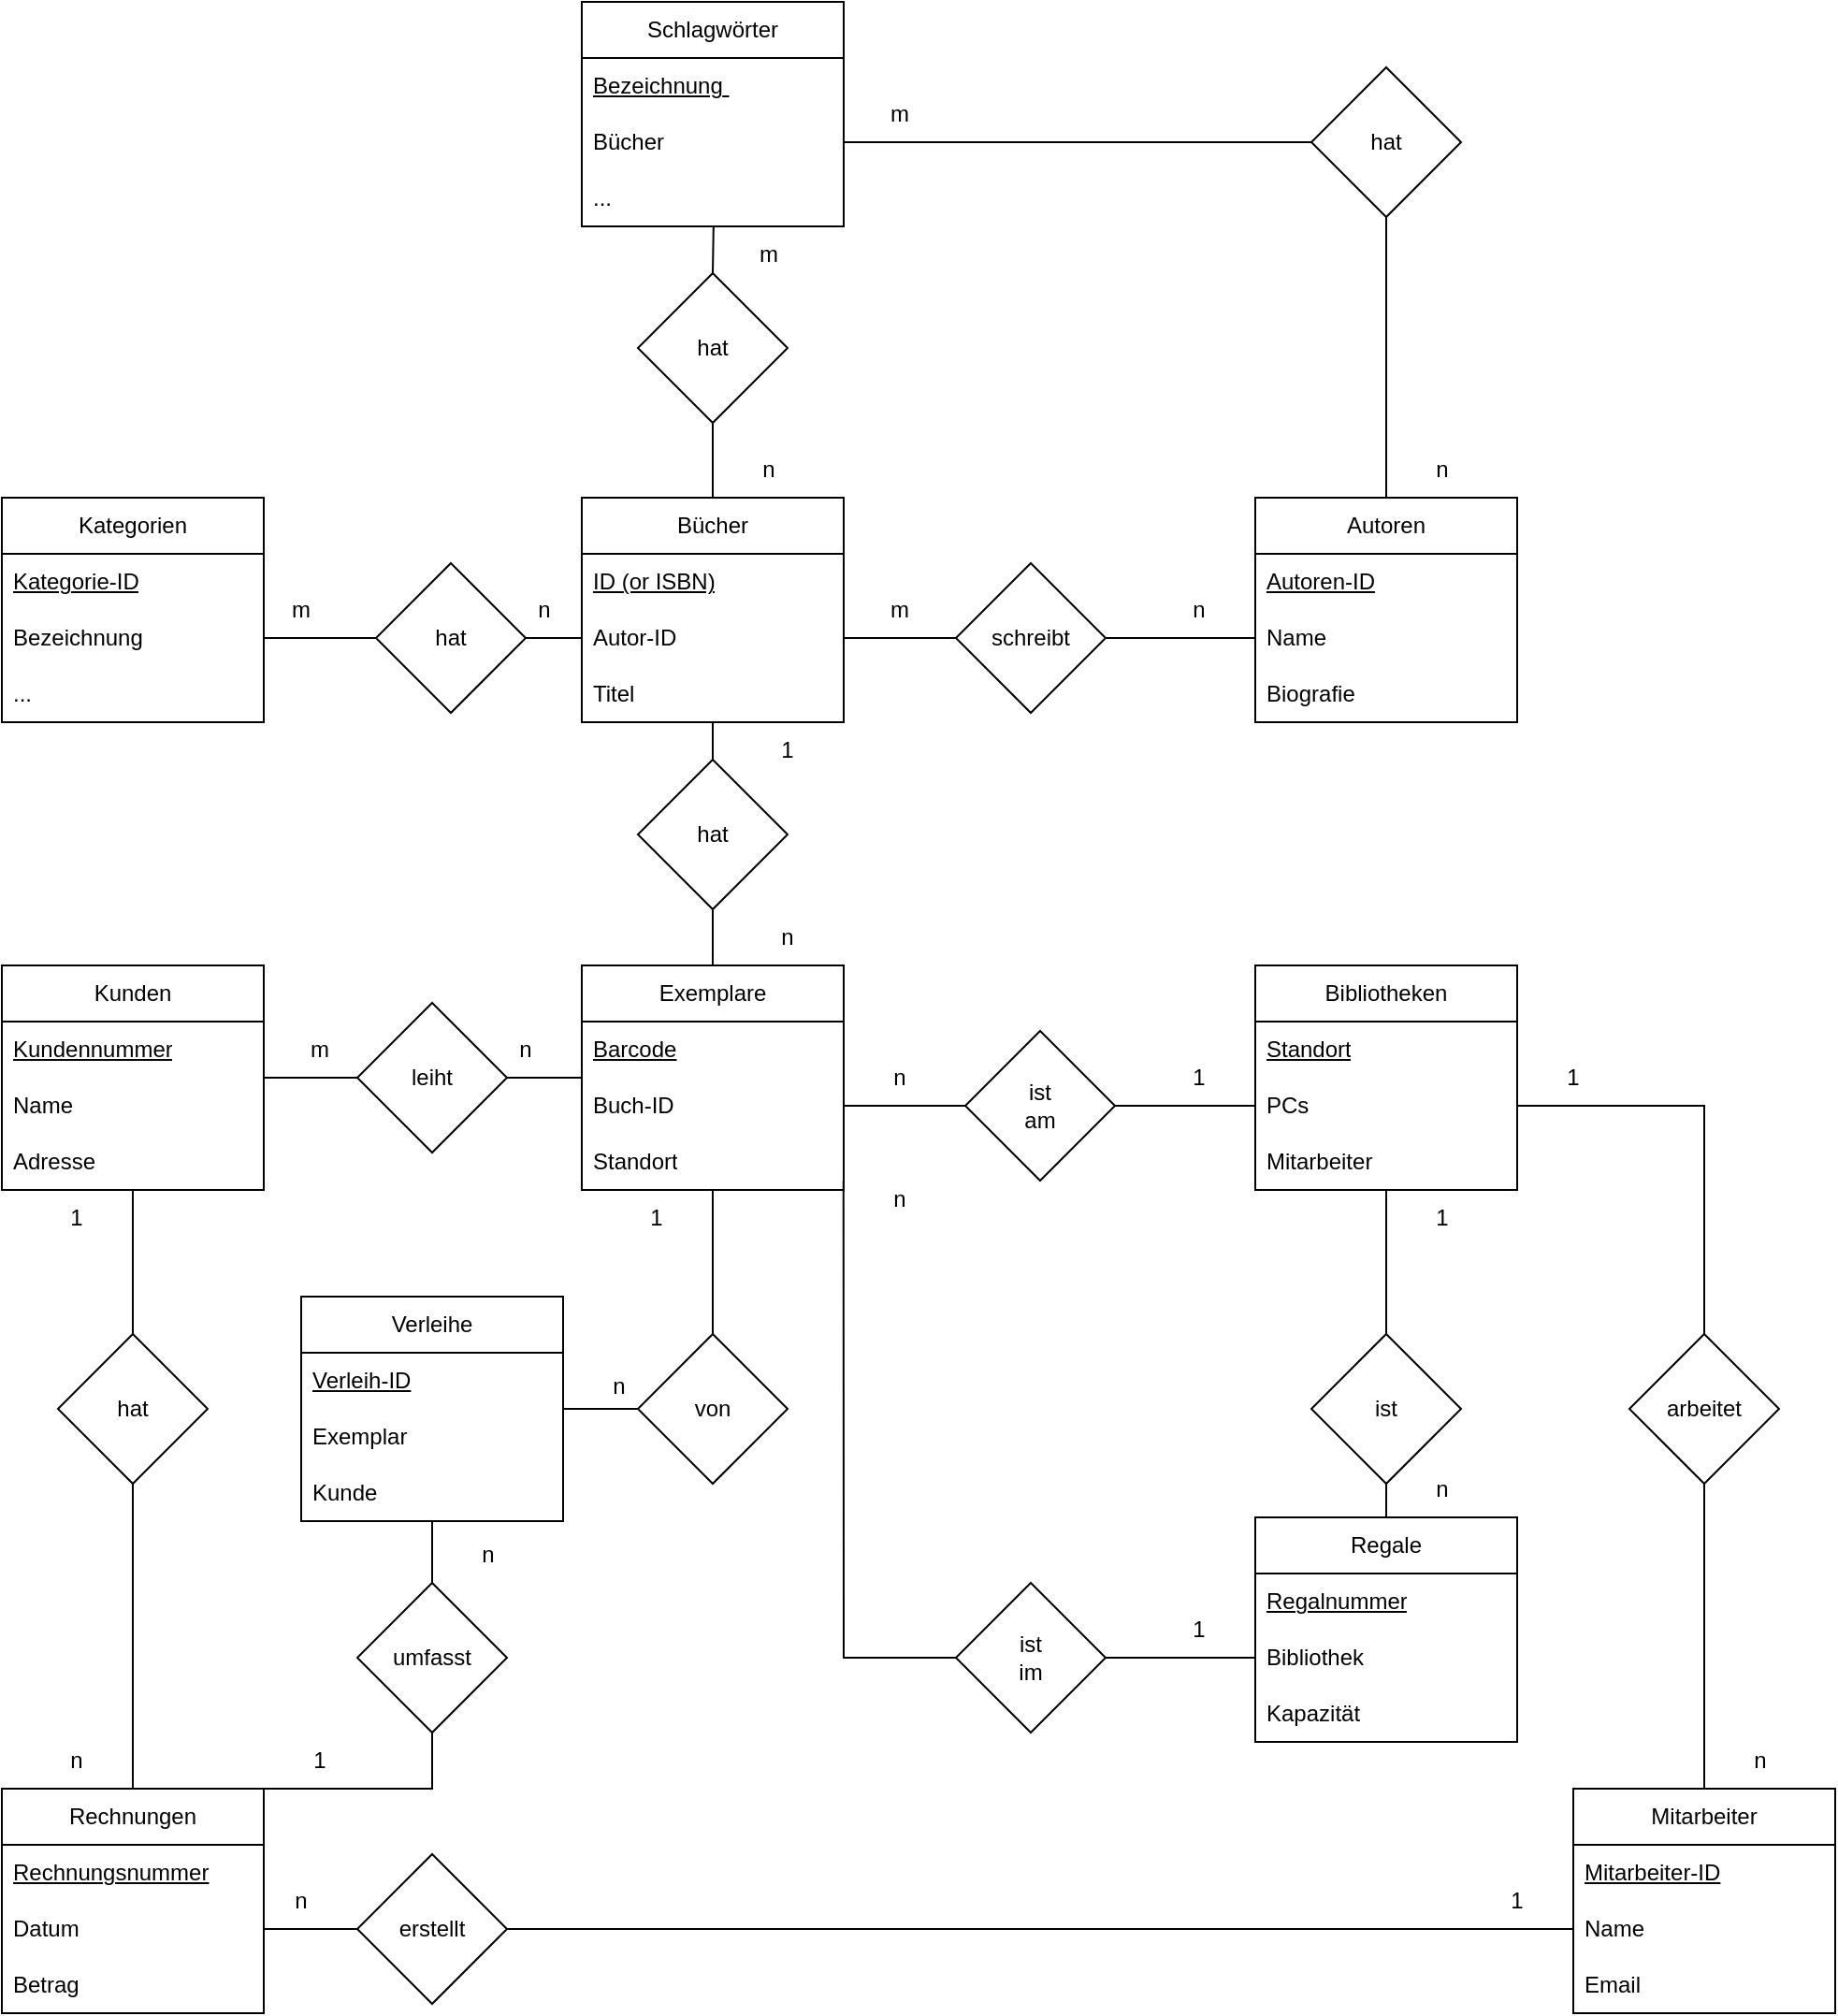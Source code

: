 <mxfile version="21.2.8" type="device">
  <diagram name="Page-1" id="VukrD2N2YE7sBrP6nbqJ">
    <mxGraphModel dx="1046" dy="827" grid="1" gridSize="10" guides="1" tooltips="1" connect="1" arrows="1" fold="1" page="1" pageScale="1" pageWidth="1169" pageHeight="1654" math="0" shadow="0">
      <root>
        <mxCell id="0" />
        <mxCell id="1" parent="0" />
        <mxCell id="OTFsPd59mcMCPTQ09kgk-2" value="Kunden" style="swimlane;fontStyle=0;childLayout=stackLayout;horizontal=1;startSize=30;horizontalStack=0;resizeParent=1;resizeParentMax=0;resizeLast=0;collapsible=1;marginBottom=0;whiteSpace=wrap;html=1;" parent="1" vertex="1">
          <mxGeometry x="60" y="650" width="140" height="120" as="geometry" />
        </mxCell>
        <mxCell id="OTFsPd59mcMCPTQ09kgk-3" value="&lt;u&gt;Kundennummer&lt;/u&gt;" style="text;strokeColor=none;fillColor=none;align=left;verticalAlign=middle;spacingLeft=4;spacingRight=4;overflow=hidden;points=[[0,0.5],[1,0.5]];portConstraint=eastwest;rotatable=0;whiteSpace=wrap;html=1;" parent="OTFsPd59mcMCPTQ09kgk-2" vertex="1">
          <mxGeometry y="30" width="140" height="30" as="geometry" />
        </mxCell>
        <mxCell id="OTFsPd59mcMCPTQ09kgk-4" value="Name" style="text;strokeColor=none;fillColor=none;align=left;verticalAlign=middle;spacingLeft=4;spacingRight=4;overflow=hidden;points=[[0,0.5],[1,0.5]];portConstraint=eastwest;rotatable=0;whiteSpace=wrap;html=1;" parent="OTFsPd59mcMCPTQ09kgk-2" vertex="1">
          <mxGeometry y="60" width="140" height="30" as="geometry" />
        </mxCell>
        <mxCell id="OTFsPd59mcMCPTQ09kgk-5" value="Adresse" style="text;strokeColor=none;fillColor=none;align=left;verticalAlign=middle;spacingLeft=4;spacingRight=4;overflow=hidden;points=[[0,0.5],[1,0.5]];portConstraint=eastwest;rotatable=0;whiteSpace=wrap;html=1;" parent="OTFsPd59mcMCPTQ09kgk-2" vertex="1">
          <mxGeometry y="90" width="140" height="30" as="geometry" />
        </mxCell>
        <mxCell id="OTFsPd59mcMCPTQ09kgk-11" value="Bücher" style="swimlane;fontStyle=0;childLayout=stackLayout;horizontal=1;startSize=30;horizontalStack=0;resizeParent=1;resizeParentMax=0;resizeLast=0;collapsible=1;marginBottom=0;whiteSpace=wrap;html=1;" parent="1" vertex="1">
          <mxGeometry x="370" y="400" width="140" height="120" as="geometry" />
        </mxCell>
        <mxCell id="OTFsPd59mcMCPTQ09kgk-12" value="&lt;u&gt;ID (or ISBN)&lt;/u&gt;" style="text;strokeColor=none;fillColor=none;align=left;verticalAlign=middle;spacingLeft=4;spacingRight=4;overflow=hidden;points=[[0,0.5],[1,0.5]];portConstraint=eastwest;rotatable=0;whiteSpace=wrap;html=1;" parent="OTFsPd59mcMCPTQ09kgk-11" vertex="1">
          <mxGeometry y="30" width="140" height="30" as="geometry" />
        </mxCell>
        <mxCell id="OTFsPd59mcMCPTQ09kgk-13" value="Autor-ID" style="text;strokeColor=none;fillColor=none;align=left;verticalAlign=middle;spacingLeft=4;spacingRight=4;overflow=hidden;points=[[0,0.5],[1,0.5]];portConstraint=eastwest;rotatable=0;whiteSpace=wrap;html=1;" parent="OTFsPd59mcMCPTQ09kgk-11" vertex="1">
          <mxGeometry y="60" width="140" height="30" as="geometry" />
        </mxCell>
        <mxCell id="OTFsPd59mcMCPTQ09kgk-14" value="Titel" style="text;strokeColor=none;fillColor=none;align=left;verticalAlign=middle;spacingLeft=4;spacingRight=4;overflow=hidden;points=[[0,0.5],[1,0.5]];portConstraint=eastwest;rotatable=0;whiteSpace=wrap;html=1;" parent="OTFsPd59mcMCPTQ09kgk-11" vertex="1">
          <mxGeometry y="90" width="140" height="30" as="geometry" />
        </mxCell>
        <mxCell id="OTFsPd59mcMCPTQ09kgk-15" value="leiht" style="rhombus;whiteSpace=wrap;html=1;" parent="1" vertex="1">
          <mxGeometry x="250" y="670" width="80" height="80" as="geometry" />
        </mxCell>
        <mxCell id="OTFsPd59mcMCPTQ09kgk-17" value="Exemplare" style="swimlane;fontStyle=0;childLayout=stackLayout;horizontal=1;startSize=30;horizontalStack=0;resizeParent=1;resizeParentMax=0;resizeLast=0;collapsible=1;marginBottom=0;whiteSpace=wrap;html=1;" parent="1" vertex="1">
          <mxGeometry x="370" y="650" width="140" height="120" as="geometry" />
        </mxCell>
        <mxCell id="OTFsPd59mcMCPTQ09kgk-18" value="&lt;u&gt;Barcode&lt;/u&gt;" style="text;strokeColor=none;fillColor=none;align=left;verticalAlign=middle;spacingLeft=4;spacingRight=4;overflow=hidden;points=[[0,0.5],[1,0.5]];portConstraint=eastwest;rotatable=0;whiteSpace=wrap;html=1;" parent="OTFsPd59mcMCPTQ09kgk-17" vertex="1">
          <mxGeometry y="30" width="140" height="30" as="geometry" />
        </mxCell>
        <mxCell id="OTFsPd59mcMCPTQ09kgk-19" value="Buch-ID" style="text;strokeColor=none;fillColor=none;align=left;verticalAlign=middle;spacingLeft=4;spacingRight=4;overflow=hidden;points=[[0,0.5],[1,0.5]];portConstraint=eastwest;rotatable=0;whiteSpace=wrap;html=1;" parent="OTFsPd59mcMCPTQ09kgk-17" vertex="1">
          <mxGeometry y="60" width="140" height="30" as="geometry" />
        </mxCell>
        <mxCell id="OTFsPd59mcMCPTQ09kgk-20" value="Standort" style="text;strokeColor=none;fillColor=none;align=left;verticalAlign=middle;spacingLeft=4;spacingRight=4;overflow=hidden;points=[[0,0.5],[1,0.5]];portConstraint=eastwest;rotatable=0;whiteSpace=wrap;html=1;" parent="OTFsPd59mcMCPTQ09kgk-17" vertex="1">
          <mxGeometry y="90" width="140" height="30" as="geometry" />
        </mxCell>
        <mxCell id="OTFsPd59mcMCPTQ09kgk-21" value="" style="endArrow=none;html=1;rounded=0;exitX=1;exitY=0.5;exitDx=0;exitDy=0;" parent="1" source="OTFsPd59mcMCPTQ09kgk-2" target="OTFsPd59mcMCPTQ09kgk-15" edge="1">
          <mxGeometry width="50" height="50" relative="1" as="geometry">
            <mxPoint x="430" y="890" as="sourcePoint" />
            <mxPoint x="480" y="840" as="targetPoint" />
          </mxGeometry>
        </mxCell>
        <mxCell id="OTFsPd59mcMCPTQ09kgk-23" value="" style="endArrow=none;html=1;rounded=0;entryX=0;entryY=0;entryDx=0;entryDy=0;entryPerimeter=0;exitX=1;exitY=0.5;exitDx=0;exitDy=0;" parent="1" source="OTFsPd59mcMCPTQ09kgk-15" target="OTFsPd59mcMCPTQ09kgk-19" edge="1">
          <mxGeometry width="50" height="50" relative="1" as="geometry">
            <mxPoint x="430" y="890" as="sourcePoint" />
            <mxPoint x="470" y="690" as="targetPoint" />
          </mxGeometry>
        </mxCell>
        <mxCell id="OTFsPd59mcMCPTQ09kgk-24" value="hat" style="rhombus;whiteSpace=wrap;html=1;" parent="1" vertex="1">
          <mxGeometry x="400" y="540" width="80" height="80" as="geometry" />
        </mxCell>
        <mxCell id="OTFsPd59mcMCPTQ09kgk-25" value="" style="endArrow=none;html=1;rounded=0;entryX=0.5;entryY=1;entryDx=0;entryDy=0;" parent="1" source="OTFsPd59mcMCPTQ09kgk-24" target="OTFsPd59mcMCPTQ09kgk-11" edge="1">
          <mxGeometry width="50" height="50" relative="1" as="geometry">
            <mxPoint x="520" y="700" as="sourcePoint" />
            <mxPoint x="570" y="650" as="targetPoint" />
          </mxGeometry>
        </mxCell>
        <mxCell id="OTFsPd59mcMCPTQ09kgk-26" value="" style="endArrow=none;html=1;rounded=0;exitX=0.5;exitY=0;exitDx=0;exitDy=0;" parent="1" source="OTFsPd59mcMCPTQ09kgk-17" edge="1">
          <mxGeometry width="50" height="50" relative="1" as="geometry">
            <mxPoint x="520" y="700" as="sourcePoint" />
            <mxPoint x="440" y="620" as="targetPoint" />
          </mxGeometry>
        </mxCell>
        <mxCell id="OTFsPd59mcMCPTQ09kgk-27" value="1" style="text;html=1;strokeColor=none;fillColor=none;align=center;verticalAlign=middle;whiteSpace=wrap;rounded=0;" parent="1" vertex="1">
          <mxGeometry x="450" y="520" width="60" height="30" as="geometry" />
        </mxCell>
        <mxCell id="OTFsPd59mcMCPTQ09kgk-28" value="n" style="text;html=1;strokeColor=none;fillColor=none;align=center;verticalAlign=middle;whiteSpace=wrap;rounded=0;" parent="1" vertex="1">
          <mxGeometry x="450" y="620" width="60" height="30" as="geometry" />
        </mxCell>
        <mxCell id="OTFsPd59mcMCPTQ09kgk-29" value="m" style="text;html=1;strokeColor=none;fillColor=none;align=center;verticalAlign=middle;whiteSpace=wrap;rounded=0;" parent="1" vertex="1">
          <mxGeometry x="200" y="680" width="60" height="30" as="geometry" />
        </mxCell>
        <mxCell id="OTFsPd59mcMCPTQ09kgk-30" value="n" style="text;html=1;strokeColor=none;fillColor=none;align=center;verticalAlign=middle;whiteSpace=wrap;rounded=0;" parent="1" vertex="1">
          <mxGeometry x="310" y="680" width="60" height="30" as="geometry" />
        </mxCell>
        <mxCell id="OTFsPd59mcMCPTQ09kgk-31" value="Regale" style="swimlane;fontStyle=0;childLayout=stackLayout;horizontal=1;startSize=30;horizontalStack=0;resizeParent=1;resizeParentMax=0;resizeLast=0;collapsible=1;marginBottom=0;whiteSpace=wrap;html=1;" parent="1" vertex="1">
          <mxGeometry x="730" y="945" width="140" height="120" as="geometry" />
        </mxCell>
        <mxCell id="OTFsPd59mcMCPTQ09kgk-32" value="&lt;u&gt;Regalnummer&lt;/u&gt;" style="text;strokeColor=none;fillColor=none;align=left;verticalAlign=middle;spacingLeft=4;spacingRight=4;overflow=hidden;points=[[0,0.5],[1,0.5]];portConstraint=eastwest;rotatable=0;whiteSpace=wrap;html=1;" parent="OTFsPd59mcMCPTQ09kgk-31" vertex="1">
          <mxGeometry y="30" width="140" height="30" as="geometry" />
        </mxCell>
        <mxCell id="OTFsPd59mcMCPTQ09kgk-33" value="Bibliothek" style="text;strokeColor=none;fillColor=none;align=left;verticalAlign=middle;spacingLeft=4;spacingRight=4;overflow=hidden;points=[[0,0.5],[1,0.5]];portConstraint=eastwest;rotatable=0;whiteSpace=wrap;html=1;" parent="OTFsPd59mcMCPTQ09kgk-31" vertex="1">
          <mxGeometry y="60" width="140" height="30" as="geometry" />
        </mxCell>
        <mxCell id="OTFsPd59mcMCPTQ09kgk-34" value="Kapazität" style="text;strokeColor=none;fillColor=none;align=left;verticalAlign=middle;spacingLeft=4;spacingRight=4;overflow=hidden;points=[[0,0.5],[1,0.5]];portConstraint=eastwest;rotatable=0;whiteSpace=wrap;html=1;" parent="OTFsPd59mcMCPTQ09kgk-31" vertex="1">
          <mxGeometry y="90" width="140" height="30" as="geometry" />
        </mxCell>
        <mxCell id="OTFsPd59mcMCPTQ09kgk-35" value="Kategorien" style="swimlane;fontStyle=0;childLayout=stackLayout;horizontal=1;startSize=30;horizontalStack=0;resizeParent=1;resizeParentMax=0;resizeLast=0;collapsible=1;marginBottom=0;whiteSpace=wrap;html=1;" parent="1" vertex="1">
          <mxGeometry x="60" y="400" width="140" height="120" as="geometry" />
        </mxCell>
        <mxCell id="OTFsPd59mcMCPTQ09kgk-36" value="&lt;u&gt;Kategorie-ID&lt;/u&gt;" style="text;strokeColor=none;fillColor=none;align=left;verticalAlign=middle;spacingLeft=4;spacingRight=4;overflow=hidden;points=[[0,0.5],[1,0.5]];portConstraint=eastwest;rotatable=0;whiteSpace=wrap;html=1;" parent="OTFsPd59mcMCPTQ09kgk-35" vertex="1">
          <mxGeometry y="30" width="140" height="30" as="geometry" />
        </mxCell>
        <mxCell id="OTFsPd59mcMCPTQ09kgk-37" value="Bezeichnung" style="text;strokeColor=none;fillColor=none;align=left;verticalAlign=middle;spacingLeft=4;spacingRight=4;overflow=hidden;points=[[0,0.5],[1,0.5]];portConstraint=eastwest;rotatable=0;whiteSpace=wrap;html=1;" parent="OTFsPd59mcMCPTQ09kgk-35" vertex="1">
          <mxGeometry y="60" width="140" height="30" as="geometry" />
        </mxCell>
        <mxCell id="OTFsPd59mcMCPTQ09kgk-38" value="..." style="text;strokeColor=none;fillColor=none;align=left;verticalAlign=middle;spacingLeft=4;spacingRight=4;overflow=hidden;points=[[0,0.5],[1,0.5]];portConstraint=eastwest;rotatable=0;whiteSpace=wrap;html=1;" parent="OTFsPd59mcMCPTQ09kgk-35" vertex="1">
          <mxGeometry y="90" width="140" height="30" as="geometry" />
        </mxCell>
        <mxCell id="OTFsPd59mcMCPTQ09kgk-39" value="hat" style="rhombus;whiteSpace=wrap;html=1;" parent="1" vertex="1">
          <mxGeometry x="260" y="435" width="80" height="80" as="geometry" />
        </mxCell>
        <mxCell id="OTFsPd59mcMCPTQ09kgk-40" value="" style="endArrow=none;html=1;rounded=0;exitX=0;exitY=0.5;exitDx=0;exitDy=0;" parent="1" source="OTFsPd59mcMCPTQ09kgk-13" edge="1">
          <mxGeometry width="50" height="50" relative="1" as="geometry">
            <mxPoint x="390" y="800" as="sourcePoint" />
            <mxPoint x="340" y="475" as="targetPoint" />
          </mxGeometry>
        </mxCell>
        <mxCell id="OTFsPd59mcMCPTQ09kgk-41" value="" style="endArrow=none;html=1;rounded=0;entryX=1;entryY=0.5;entryDx=0;entryDy=0;exitX=0;exitY=0.5;exitDx=0;exitDy=0;" parent="1" source="OTFsPd59mcMCPTQ09kgk-39" target="OTFsPd59mcMCPTQ09kgk-37" edge="1">
          <mxGeometry width="50" height="50" relative="1" as="geometry">
            <mxPoint x="230" y="470" as="sourcePoint" />
            <mxPoint x="-190" y="745" as="targetPoint" />
          </mxGeometry>
        </mxCell>
        <mxCell id="OTFsPd59mcMCPTQ09kgk-42" value="n" style="text;html=1;strokeColor=none;fillColor=none;align=center;verticalAlign=middle;whiteSpace=wrap;rounded=0;" parent="1" vertex="1">
          <mxGeometry x="320" y="445" width="60" height="30" as="geometry" />
        </mxCell>
        <mxCell id="OTFsPd59mcMCPTQ09kgk-43" value="m" style="text;html=1;strokeColor=none;fillColor=none;align=center;verticalAlign=middle;whiteSpace=wrap;rounded=0;" parent="1" vertex="1">
          <mxGeometry x="190" y="445" width="60" height="30" as="geometry" />
        </mxCell>
        <mxCell id="OTFsPd59mcMCPTQ09kgk-44" value="Verleihe" style="swimlane;fontStyle=0;childLayout=stackLayout;horizontal=1;startSize=30;horizontalStack=0;resizeParent=1;resizeParentMax=0;resizeLast=0;collapsible=1;marginBottom=0;whiteSpace=wrap;html=1;" parent="1" vertex="1">
          <mxGeometry x="220" y="827" width="140" height="120" as="geometry" />
        </mxCell>
        <mxCell id="OTFsPd59mcMCPTQ09kgk-45" value="&lt;u&gt;Verleih-ID&lt;/u&gt;" style="text;strokeColor=none;fillColor=none;align=left;verticalAlign=middle;spacingLeft=4;spacingRight=4;overflow=hidden;points=[[0,0.5],[1,0.5]];portConstraint=eastwest;rotatable=0;whiteSpace=wrap;html=1;" parent="OTFsPd59mcMCPTQ09kgk-44" vertex="1">
          <mxGeometry y="30" width="140" height="30" as="geometry" />
        </mxCell>
        <mxCell id="OTFsPd59mcMCPTQ09kgk-46" value="Exemplar" style="text;strokeColor=none;fillColor=none;align=left;verticalAlign=middle;spacingLeft=4;spacingRight=4;overflow=hidden;points=[[0,0.5],[1,0.5]];portConstraint=eastwest;rotatable=0;whiteSpace=wrap;html=1;" parent="OTFsPd59mcMCPTQ09kgk-44" vertex="1">
          <mxGeometry y="60" width="140" height="30" as="geometry" />
        </mxCell>
        <mxCell id="OTFsPd59mcMCPTQ09kgk-47" value="Kunde" style="text;strokeColor=none;fillColor=none;align=left;verticalAlign=middle;spacingLeft=4;spacingRight=4;overflow=hidden;points=[[0,0.5],[1,0.5]];portConstraint=eastwest;rotatable=0;whiteSpace=wrap;html=1;" parent="OTFsPd59mcMCPTQ09kgk-44" vertex="1">
          <mxGeometry y="90" width="140" height="30" as="geometry" />
        </mxCell>
        <mxCell id="OTFsPd59mcMCPTQ09kgk-48" value="Bibliotheken" style="swimlane;fontStyle=0;childLayout=stackLayout;horizontal=1;startSize=30;horizontalStack=0;resizeParent=1;resizeParentMax=0;resizeLast=0;collapsible=1;marginBottom=0;whiteSpace=wrap;html=1;" parent="1" vertex="1">
          <mxGeometry x="730" y="650" width="140" height="120" as="geometry" />
        </mxCell>
        <mxCell id="OTFsPd59mcMCPTQ09kgk-49" value="&lt;u&gt;Standort&lt;/u&gt;" style="text;strokeColor=none;fillColor=none;align=left;verticalAlign=middle;spacingLeft=4;spacingRight=4;overflow=hidden;points=[[0,0.5],[1,0.5]];portConstraint=eastwest;rotatable=0;whiteSpace=wrap;html=1;" parent="OTFsPd59mcMCPTQ09kgk-48" vertex="1">
          <mxGeometry y="30" width="140" height="30" as="geometry" />
        </mxCell>
        <mxCell id="OTFsPd59mcMCPTQ09kgk-50" value="PCs" style="text;strokeColor=none;fillColor=none;align=left;verticalAlign=middle;spacingLeft=4;spacingRight=4;overflow=hidden;points=[[0,0.5],[1,0.5]];portConstraint=eastwest;rotatable=0;whiteSpace=wrap;html=1;" parent="OTFsPd59mcMCPTQ09kgk-48" vertex="1">
          <mxGeometry y="60" width="140" height="30" as="geometry" />
        </mxCell>
        <mxCell id="OTFsPd59mcMCPTQ09kgk-51" value="Mitarbeiter" style="text;strokeColor=none;fillColor=none;align=left;verticalAlign=middle;spacingLeft=4;spacingRight=4;overflow=hidden;points=[[0,0.5],[1,0.5]];portConstraint=eastwest;rotatable=0;whiteSpace=wrap;html=1;" parent="OTFsPd59mcMCPTQ09kgk-48" vertex="1">
          <mxGeometry y="90" width="140" height="30" as="geometry" />
        </mxCell>
        <mxCell id="OTFsPd59mcMCPTQ09kgk-52" value="Autoren" style="swimlane;fontStyle=0;childLayout=stackLayout;horizontal=1;startSize=30;horizontalStack=0;resizeParent=1;resizeParentMax=0;resizeLast=0;collapsible=1;marginBottom=0;whiteSpace=wrap;html=1;" parent="1" vertex="1">
          <mxGeometry x="730" y="400" width="140" height="120" as="geometry" />
        </mxCell>
        <mxCell id="OTFsPd59mcMCPTQ09kgk-53" value="&lt;u&gt;Autoren-ID&lt;/u&gt;" style="text;strokeColor=none;fillColor=none;align=left;verticalAlign=middle;spacingLeft=4;spacingRight=4;overflow=hidden;points=[[0,0.5],[1,0.5]];portConstraint=eastwest;rotatable=0;whiteSpace=wrap;html=1;" parent="OTFsPd59mcMCPTQ09kgk-52" vertex="1">
          <mxGeometry y="30" width="140" height="30" as="geometry" />
        </mxCell>
        <mxCell id="OTFsPd59mcMCPTQ09kgk-54" value="Name" style="text;strokeColor=none;fillColor=none;align=left;verticalAlign=middle;spacingLeft=4;spacingRight=4;overflow=hidden;points=[[0,0.5],[1,0.5]];portConstraint=eastwest;rotatable=0;whiteSpace=wrap;html=1;" parent="OTFsPd59mcMCPTQ09kgk-52" vertex="1">
          <mxGeometry y="60" width="140" height="30" as="geometry" />
        </mxCell>
        <mxCell id="OTFsPd59mcMCPTQ09kgk-55" value="Biografie" style="text;strokeColor=none;fillColor=none;align=left;verticalAlign=middle;spacingLeft=4;spacingRight=4;overflow=hidden;points=[[0,0.5],[1,0.5]];portConstraint=eastwest;rotatable=0;whiteSpace=wrap;html=1;" parent="OTFsPd59mcMCPTQ09kgk-52" vertex="1">
          <mxGeometry y="90" width="140" height="30" as="geometry" />
        </mxCell>
        <mxCell id="OTFsPd59mcMCPTQ09kgk-56" value="schreibt" style="rhombus;whiteSpace=wrap;html=1;" parent="1" vertex="1">
          <mxGeometry x="570" y="435" width="80" height="80" as="geometry" />
        </mxCell>
        <mxCell id="OTFsPd59mcMCPTQ09kgk-58" value="von" style="rhombus;whiteSpace=wrap;html=1;" parent="1" vertex="1">
          <mxGeometry x="400" y="847" width="80" height="80" as="geometry" />
        </mxCell>
        <mxCell id="OTFsPd59mcMCPTQ09kgk-59" value="" style="endArrow=none;html=1;rounded=0;exitX=1;exitY=0.5;exitDx=0;exitDy=0;entryX=0;entryY=0.5;entryDx=0;entryDy=0;" parent="1" source="OTFsPd59mcMCPTQ09kgk-44" target="OTFsPd59mcMCPTQ09kgk-58" edge="1">
          <mxGeometry width="50" height="50" relative="1" as="geometry">
            <mxPoint x="430" y="810" as="sourcePoint" />
            <mxPoint x="480" y="760" as="targetPoint" />
          </mxGeometry>
        </mxCell>
        <mxCell id="OTFsPd59mcMCPTQ09kgk-60" value="" style="endArrow=none;html=1;rounded=0;exitX=0.5;exitY=0;exitDx=0;exitDy=0;entryX=0.5;entryY=1;entryDx=0;entryDy=0;" parent="1" source="OTFsPd59mcMCPTQ09kgk-58" target="OTFsPd59mcMCPTQ09kgk-17" edge="1">
          <mxGeometry width="50" height="50" relative="1" as="geometry">
            <mxPoint x="430" y="810" as="sourcePoint" />
            <mxPoint x="480" y="760" as="targetPoint" />
          </mxGeometry>
        </mxCell>
        <mxCell id="OTFsPd59mcMCPTQ09kgk-63" value="&lt;div&gt;ist&lt;/div&gt;&lt;div&gt;am&lt;br&gt;&lt;/div&gt;" style="rhombus;whiteSpace=wrap;html=1;" parent="1" vertex="1">
          <mxGeometry x="575" y="685" width="80" height="80" as="geometry" />
        </mxCell>
        <mxCell id="OTFsPd59mcMCPTQ09kgk-64" value="" style="endArrow=none;html=1;rounded=0;entryX=0;entryY=0.5;entryDx=0;entryDy=0;exitX=1;exitY=0.5;exitDx=0;exitDy=0;" parent="1" source="OTFsPd59mcMCPTQ09kgk-19" target="OTFsPd59mcMCPTQ09kgk-63" edge="1">
          <mxGeometry width="50" height="50" relative="1" as="geometry">
            <mxPoint x="430" y="810" as="sourcePoint" />
            <mxPoint x="480" y="760" as="targetPoint" />
          </mxGeometry>
        </mxCell>
        <mxCell id="OTFsPd59mcMCPTQ09kgk-65" value="" style="endArrow=none;html=1;rounded=0;entryX=0;entryY=0.5;entryDx=0;entryDy=0;exitX=1;exitY=0.5;exitDx=0;exitDy=0;" parent="1" source="OTFsPd59mcMCPTQ09kgk-63" target="OTFsPd59mcMCPTQ09kgk-50" edge="1">
          <mxGeometry width="50" height="50" relative="1" as="geometry">
            <mxPoint x="430" y="810" as="sourcePoint" />
            <mxPoint x="480" y="760" as="targetPoint" />
          </mxGeometry>
        </mxCell>
        <mxCell id="OTFsPd59mcMCPTQ09kgk-66" value="&lt;div&gt;ist&lt;/div&gt;&lt;div&gt;im&lt;br&gt;&lt;/div&gt;" style="rhombus;whiteSpace=wrap;html=1;" parent="1" vertex="1">
          <mxGeometry x="570" y="980" width="80" height="80" as="geometry" />
        </mxCell>
        <mxCell id="OTFsPd59mcMCPTQ09kgk-67" value="" style="endArrow=none;html=1;rounded=0;exitX=0;exitY=0.5;exitDx=0;exitDy=0;entryX=-0.002;entryY=0.174;entryDx=0;entryDy=0;entryPerimeter=0;" parent="1" source="OTFsPd59mcMCPTQ09kgk-66" target="OTFsPd59mcMCPTQ09kgk-82" edge="1">
          <mxGeometry width="50" height="50" relative="1" as="geometry">
            <mxPoint x="430" y="810" as="sourcePoint" />
            <mxPoint x="510" y="800" as="targetPoint" />
            <Array as="points">
              <mxPoint x="510" y="1020" />
            </Array>
          </mxGeometry>
        </mxCell>
        <mxCell id="OTFsPd59mcMCPTQ09kgk-70" value="ist" style="rhombus;whiteSpace=wrap;html=1;" parent="1" vertex="1">
          <mxGeometry x="760" y="847" width="80" height="80" as="geometry" />
        </mxCell>
        <mxCell id="OTFsPd59mcMCPTQ09kgk-72" value="" style="endArrow=none;html=1;rounded=0;entryX=0.5;entryY=1;entryDx=0;entryDy=0;exitX=0.5;exitY=0;exitDx=0;exitDy=0;" parent="1" source="OTFsPd59mcMCPTQ09kgk-31" target="OTFsPd59mcMCPTQ09kgk-70" edge="1">
          <mxGeometry width="50" height="50" relative="1" as="geometry">
            <mxPoint x="700" y="880" as="sourcePoint" />
            <mxPoint x="750" y="830" as="targetPoint" />
          </mxGeometry>
        </mxCell>
        <mxCell id="OTFsPd59mcMCPTQ09kgk-73" value="" style="endArrow=none;html=1;rounded=0;entryX=0.5;entryY=0;entryDx=0;entryDy=0;" parent="1" target="OTFsPd59mcMCPTQ09kgk-70" edge="1">
          <mxGeometry width="50" height="50" relative="1" as="geometry">
            <mxPoint x="800" y="770" as="sourcePoint" />
            <mxPoint x="740" y="790" as="targetPoint" />
          </mxGeometry>
        </mxCell>
        <mxCell id="OTFsPd59mcMCPTQ09kgk-74" value="" style="endArrow=none;html=1;rounded=0;entryX=0;entryY=0.5;entryDx=0;entryDy=0;exitX=1;exitY=0.5;exitDx=0;exitDy=0;" parent="1" source="OTFsPd59mcMCPTQ09kgk-56" target="OTFsPd59mcMCPTQ09kgk-54" edge="1">
          <mxGeometry width="50" height="50" relative="1" as="geometry">
            <mxPoint x="680" y="475" as="sourcePoint" />
            <mxPoint x="690" y="580" as="targetPoint" />
          </mxGeometry>
        </mxCell>
        <mxCell id="OTFsPd59mcMCPTQ09kgk-75" value="" style="endArrow=none;html=1;rounded=0;entryX=1;entryY=0.5;entryDx=0;entryDy=0;exitX=0;exitY=0.5;exitDx=0;exitDy=0;" parent="1" source="OTFsPd59mcMCPTQ09kgk-56" target="OTFsPd59mcMCPTQ09kgk-13" edge="1">
          <mxGeometry width="50" height="50" relative="1" as="geometry">
            <mxPoint x="530" y="570" as="sourcePoint" />
            <mxPoint x="580" y="520" as="targetPoint" />
          </mxGeometry>
        </mxCell>
        <mxCell id="OTFsPd59mcMCPTQ09kgk-76" value="n" style="text;html=1;strokeColor=none;fillColor=none;align=center;verticalAlign=middle;whiteSpace=wrap;rounded=0;" parent="1" vertex="1">
          <mxGeometry x="670" y="445" width="60" height="30" as="geometry" />
        </mxCell>
        <mxCell id="OTFsPd59mcMCPTQ09kgk-77" value="m" style="text;html=1;strokeColor=none;fillColor=none;align=center;verticalAlign=middle;whiteSpace=wrap;rounded=0;" parent="1" vertex="1">
          <mxGeometry x="510" y="445" width="60" height="30" as="geometry" />
        </mxCell>
        <mxCell id="OTFsPd59mcMCPTQ09kgk-78" value="1" style="text;html=1;strokeColor=none;fillColor=none;align=center;verticalAlign=middle;whiteSpace=wrap;rounded=0;" parent="1" vertex="1">
          <mxGeometry x="800" y="770" width="60" height="30" as="geometry" />
        </mxCell>
        <mxCell id="OTFsPd59mcMCPTQ09kgk-79" value="n" style="text;html=1;strokeColor=none;fillColor=none;align=center;verticalAlign=middle;whiteSpace=wrap;rounded=0;" parent="1" vertex="1">
          <mxGeometry x="800" y="915" width="60" height="30" as="geometry" />
        </mxCell>
        <mxCell id="OTFsPd59mcMCPTQ09kgk-80" value="1" style="text;html=1;strokeColor=none;fillColor=none;align=center;verticalAlign=middle;whiteSpace=wrap;rounded=0;" parent="1" vertex="1">
          <mxGeometry x="670" y="695" width="60" height="30" as="geometry" />
        </mxCell>
        <mxCell id="OTFsPd59mcMCPTQ09kgk-81" value="n" style="text;html=1;strokeColor=none;fillColor=none;align=center;verticalAlign=middle;whiteSpace=wrap;rounded=0;" parent="1" vertex="1">
          <mxGeometry x="510" y="695" width="60" height="30" as="geometry" />
        </mxCell>
        <mxCell id="OTFsPd59mcMCPTQ09kgk-82" value="n" style="text;html=1;strokeColor=none;fillColor=none;align=center;verticalAlign=middle;whiteSpace=wrap;rounded=0;" parent="1" vertex="1">
          <mxGeometry x="510" y="760" width="60" height="30" as="geometry" />
        </mxCell>
        <mxCell id="OTFsPd59mcMCPTQ09kgk-83" value="1" style="text;html=1;strokeColor=none;fillColor=none;align=center;verticalAlign=middle;whiteSpace=wrap;rounded=0;" parent="1" vertex="1">
          <mxGeometry x="670" y="990" width="60" height="30" as="geometry" />
        </mxCell>
        <mxCell id="OTFsPd59mcMCPTQ09kgk-84" value="Mitarbeiter" style="swimlane;fontStyle=0;childLayout=stackLayout;horizontal=1;startSize=30;horizontalStack=0;resizeParent=1;resizeParentMax=0;resizeLast=0;collapsible=1;marginBottom=0;whiteSpace=wrap;html=1;" parent="1" vertex="1">
          <mxGeometry x="900" y="1090" width="140" height="120" as="geometry" />
        </mxCell>
        <mxCell id="OTFsPd59mcMCPTQ09kgk-85" value="&lt;u&gt;Mitarbeiter-ID&lt;/u&gt;" style="text;strokeColor=none;fillColor=none;align=left;verticalAlign=middle;spacingLeft=4;spacingRight=4;overflow=hidden;points=[[0,0.5],[1,0.5]];portConstraint=eastwest;rotatable=0;whiteSpace=wrap;html=1;" parent="OTFsPd59mcMCPTQ09kgk-84" vertex="1">
          <mxGeometry y="30" width="140" height="30" as="geometry" />
        </mxCell>
        <mxCell id="OTFsPd59mcMCPTQ09kgk-86" value="Name" style="text;strokeColor=none;fillColor=none;align=left;verticalAlign=middle;spacingLeft=4;spacingRight=4;overflow=hidden;points=[[0,0.5],[1,0.5]];portConstraint=eastwest;rotatable=0;whiteSpace=wrap;html=1;" parent="OTFsPd59mcMCPTQ09kgk-84" vertex="1">
          <mxGeometry y="60" width="140" height="30" as="geometry" />
        </mxCell>
        <mxCell id="OTFsPd59mcMCPTQ09kgk-87" value="Email" style="text;strokeColor=none;fillColor=none;align=left;verticalAlign=middle;spacingLeft=4;spacingRight=4;overflow=hidden;points=[[0,0.5],[1,0.5]];portConstraint=eastwest;rotatable=0;whiteSpace=wrap;html=1;" parent="OTFsPd59mcMCPTQ09kgk-84" vertex="1">
          <mxGeometry y="90" width="140" height="30" as="geometry" />
        </mxCell>
        <mxCell id="OTFsPd59mcMCPTQ09kgk-88" value="Rechnungen" style="swimlane;fontStyle=0;childLayout=stackLayout;horizontal=1;startSize=30;horizontalStack=0;resizeParent=1;resizeParentMax=0;resizeLast=0;collapsible=1;marginBottom=0;whiteSpace=wrap;html=1;" parent="1" vertex="1">
          <mxGeometry x="60" y="1090" width="140" height="120" as="geometry" />
        </mxCell>
        <mxCell id="OTFsPd59mcMCPTQ09kgk-89" value="&lt;u&gt;Rechnungsnummer&lt;/u&gt;" style="text;strokeColor=none;fillColor=none;align=left;verticalAlign=middle;spacingLeft=4;spacingRight=4;overflow=hidden;points=[[0,0.5],[1,0.5]];portConstraint=eastwest;rotatable=0;whiteSpace=wrap;html=1;" parent="OTFsPd59mcMCPTQ09kgk-88" vertex="1">
          <mxGeometry y="30" width="140" height="30" as="geometry" />
        </mxCell>
        <mxCell id="OTFsPd59mcMCPTQ09kgk-90" value="Datum" style="text;strokeColor=none;fillColor=none;align=left;verticalAlign=middle;spacingLeft=4;spacingRight=4;overflow=hidden;points=[[0,0.5],[1,0.5]];portConstraint=eastwest;rotatable=0;whiteSpace=wrap;html=1;" parent="OTFsPd59mcMCPTQ09kgk-88" vertex="1">
          <mxGeometry y="60" width="140" height="30" as="geometry" />
        </mxCell>
        <mxCell id="OTFsPd59mcMCPTQ09kgk-91" value="Betrag" style="text;strokeColor=none;fillColor=none;align=left;verticalAlign=middle;spacingLeft=4;spacingRight=4;overflow=hidden;points=[[0,0.5],[1,0.5]];portConstraint=eastwest;rotatable=0;whiteSpace=wrap;html=1;" parent="OTFsPd59mcMCPTQ09kgk-88" vertex="1">
          <mxGeometry y="90" width="140" height="30" as="geometry" />
        </mxCell>
        <mxCell id="OTFsPd59mcMCPTQ09kgk-92" value="hat" style="rhombus;whiteSpace=wrap;html=1;" parent="1" vertex="1">
          <mxGeometry x="90" y="847" width="80" height="80" as="geometry" />
        </mxCell>
        <mxCell id="OTFsPd59mcMCPTQ09kgk-93" value="erstellt" style="rhombus;whiteSpace=wrap;html=1;" parent="1" vertex="1">
          <mxGeometry x="250" y="1125" width="80" height="80" as="geometry" />
        </mxCell>
        <mxCell id="OTFsPd59mcMCPTQ09kgk-94" value="arbeitet" style="rhombus;whiteSpace=wrap;html=1;" parent="1" vertex="1">
          <mxGeometry x="930" y="847" width="80" height="80" as="geometry" />
        </mxCell>
        <mxCell id="OTFsPd59mcMCPTQ09kgk-95" value="" style="endArrow=none;html=1;rounded=0;entryX=0.5;entryY=1;entryDx=0;entryDy=0;exitX=0.5;exitY=0;exitDx=0;exitDy=0;" parent="1" source="OTFsPd59mcMCPTQ09kgk-84" target="OTFsPd59mcMCPTQ09kgk-94" edge="1">
          <mxGeometry width="50" height="50" relative="1" as="geometry">
            <mxPoint x="910" y="845" as="sourcePoint" />
            <mxPoint x="960" y="795" as="targetPoint" />
          </mxGeometry>
        </mxCell>
        <mxCell id="OTFsPd59mcMCPTQ09kgk-96" value="" style="endArrow=none;html=1;rounded=0;entryX=0.5;entryY=0;entryDx=0;entryDy=0;exitX=1;exitY=0.5;exitDx=0;exitDy=0;" parent="1" source="OTFsPd59mcMCPTQ09kgk-50" target="OTFsPd59mcMCPTQ09kgk-94" edge="1">
          <mxGeometry width="50" height="50" relative="1" as="geometry">
            <mxPoint x="920" y="850" as="sourcePoint" />
            <mxPoint x="970" y="800" as="targetPoint" />
            <Array as="points">
              <mxPoint x="970" y="725" />
            </Array>
          </mxGeometry>
        </mxCell>
        <mxCell id="OTFsPd59mcMCPTQ09kgk-97" value="" style="endArrow=none;html=1;rounded=0;exitX=1;exitY=0.5;exitDx=0;exitDy=0;entryX=0;entryY=0.5;entryDx=0;entryDy=0;" parent="1" source="OTFsPd59mcMCPTQ09kgk-93" target="OTFsPd59mcMCPTQ09kgk-86" edge="1">
          <mxGeometry width="50" height="50" relative="1" as="geometry">
            <mxPoint x="590" y="1160" as="sourcePoint" />
            <mxPoint x="640" y="1110" as="targetPoint" />
          </mxGeometry>
        </mxCell>
        <mxCell id="OTFsPd59mcMCPTQ09kgk-98" value="" style="endArrow=none;html=1;rounded=0;entryX=0;entryY=0.5;entryDx=0;entryDy=0;exitX=1;exitY=0.5;exitDx=0;exitDy=0;" parent="1" source="OTFsPd59mcMCPTQ09kgk-90" target="OTFsPd59mcMCPTQ09kgk-93" edge="1">
          <mxGeometry width="50" height="50" relative="1" as="geometry">
            <mxPoint x="260" y="1200" as="sourcePoint" />
            <mxPoint x="310" y="1150" as="targetPoint" />
          </mxGeometry>
        </mxCell>
        <mxCell id="OTFsPd59mcMCPTQ09kgk-99" value="" style="endArrow=none;html=1;rounded=0;entryX=0.5;entryY=1;entryDx=0;entryDy=0;exitX=0.5;exitY=0;exitDx=0;exitDy=0;" parent="1" source="OTFsPd59mcMCPTQ09kgk-88" target="OTFsPd59mcMCPTQ09kgk-92" edge="1">
          <mxGeometry width="50" height="50" relative="1" as="geometry">
            <mxPoint x="260" y="1070" as="sourcePoint" />
            <mxPoint x="310" y="1020" as="targetPoint" />
          </mxGeometry>
        </mxCell>
        <mxCell id="OTFsPd59mcMCPTQ09kgk-100" value="" style="endArrow=none;html=1;rounded=0;exitX=0.5;exitY=0;exitDx=0;exitDy=0;entryX=1;entryY=0;entryDx=0;entryDy=0;" parent="1" source="OTFsPd59mcMCPTQ09kgk-92" target="OTFsPd59mcMCPTQ09kgk-126" edge="1">
          <mxGeometry width="50" height="50" relative="1" as="geometry">
            <mxPoint x="260" y="920" as="sourcePoint" />
            <mxPoint x="130" y="780" as="targetPoint" />
          </mxGeometry>
        </mxCell>
        <mxCell id="OTFsPd59mcMCPTQ09kgk-101" value="hat" style="rhombus;whiteSpace=wrap;html=1;" parent="1" vertex="1">
          <mxGeometry x="400" y="280" width="80" height="80" as="geometry" />
        </mxCell>
        <mxCell id="OTFsPd59mcMCPTQ09kgk-102" value="Schlagwörter" style="swimlane;fontStyle=0;childLayout=stackLayout;horizontal=1;startSize=30;horizontalStack=0;resizeParent=1;resizeParentMax=0;resizeLast=0;collapsible=1;marginBottom=0;whiteSpace=wrap;html=1;" parent="1" vertex="1">
          <mxGeometry x="370" y="135" width="140" height="120" as="geometry" />
        </mxCell>
        <mxCell id="OTFsPd59mcMCPTQ09kgk-103" value="&lt;u&gt;Bezeichnung&lt;span style=&quot;white-space: pre;&quot;&gt; &lt;/span&gt;&lt;/u&gt;" style="text;strokeColor=none;fillColor=none;align=left;verticalAlign=middle;spacingLeft=4;spacingRight=4;overflow=hidden;points=[[0,0.5],[1,0.5]];portConstraint=eastwest;rotatable=0;whiteSpace=wrap;html=1;" parent="OTFsPd59mcMCPTQ09kgk-102" vertex="1">
          <mxGeometry y="30" width="140" height="30" as="geometry" />
        </mxCell>
        <mxCell id="OTFsPd59mcMCPTQ09kgk-104" value="Bücher" style="text;strokeColor=none;fillColor=none;align=left;verticalAlign=middle;spacingLeft=4;spacingRight=4;overflow=hidden;points=[[0,0.5],[1,0.5]];portConstraint=eastwest;rotatable=0;whiteSpace=wrap;html=1;" parent="OTFsPd59mcMCPTQ09kgk-102" vertex="1">
          <mxGeometry y="60" width="140" height="30" as="geometry" />
        </mxCell>
        <mxCell id="OTFsPd59mcMCPTQ09kgk-105" value="..." style="text;strokeColor=none;fillColor=none;align=left;verticalAlign=middle;spacingLeft=4;spacingRight=4;overflow=hidden;points=[[0,0.5],[1,0.5]];portConstraint=eastwest;rotatable=0;whiteSpace=wrap;html=1;" parent="OTFsPd59mcMCPTQ09kgk-102" vertex="1">
          <mxGeometry y="90" width="140" height="30" as="geometry" />
        </mxCell>
        <mxCell id="OTFsPd59mcMCPTQ09kgk-106" value="" style="endArrow=none;html=1;rounded=0;entryX=0.503;entryY=0.994;entryDx=0;entryDy=0;entryPerimeter=0;exitX=0.5;exitY=0;exitDx=0;exitDy=0;" parent="1" source="OTFsPd59mcMCPTQ09kgk-101" target="OTFsPd59mcMCPTQ09kgk-105" edge="1">
          <mxGeometry width="50" height="50" relative="1" as="geometry">
            <mxPoint x="500" y="330" as="sourcePoint" />
            <mxPoint x="550" y="280" as="targetPoint" />
          </mxGeometry>
        </mxCell>
        <mxCell id="OTFsPd59mcMCPTQ09kgk-108" value="" style="endArrow=none;html=1;rounded=0;entryX=0.5;entryY=1;entryDx=0;entryDy=0;exitX=0.5;exitY=0;exitDx=0;exitDy=0;" parent="1" source="OTFsPd59mcMCPTQ09kgk-11" target="OTFsPd59mcMCPTQ09kgk-101" edge="1">
          <mxGeometry width="50" height="50" relative="1" as="geometry">
            <mxPoint x="460" y="450" as="sourcePoint" />
            <mxPoint x="510" y="400" as="targetPoint" />
          </mxGeometry>
        </mxCell>
        <mxCell id="OTFsPd59mcMCPTQ09kgk-111" value="m" style="text;html=1;strokeColor=none;fillColor=none;align=center;verticalAlign=middle;whiteSpace=wrap;rounded=0;" parent="1" vertex="1">
          <mxGeometry x="440" y="255" width="60" height="30" as="geometry" />
        </mxCell>
        <mxCell id="OTFsPd59mcMCPTQ09kgk-112" value="n" style="text;html=1;strokeColor=none;fillColor=none;align=center;verticalAlign=middle;whiteSpace=wrap;rounded=0;" parent="1" vertex="1">
          <mxGeometry x="440" y="370" width="60" height="30" as="geometry" />
        </mxCell>
        <mxCell id="OTFsPd59mcMCPTQ09kgk-114" value="n" style="text;html=1;strokeColor=none;fillColor=none;align=center;verticalAlign=middle;whiteSpace=wrap;rounded=0;" parent="1" vertex="1">
          <mxGeometry x="800" y="370" width="60" height="30" as="geometry" />
        </mxCell>
        <mxCell id="OTFsPd59mcMCPTQ09kgk-115" value="1" style="text;html=1;strokeColor=none;fillColor=none;align=center;verticalAlign=middle;whiteSpace=wrap;rounded=0;" parent="1" vertex="1">
          <mxGeometry x="870" y="695" width="60" height="30" as="geometry" />
        </mxCell>
        <mxCell id="OTFsPd59mcMCPTQ09kgk-116" value="n" style="text;html=1;strokeColor=none;fillColor=none;align=center;verticalAlign=middle;whiteSpace=wrap;rounded=0;" parent="1" vertex="1">
          <mxGeometry x="970" y="1060" width="60" height="30" as="geometry" />
        </mxCell>
        <mxCell id="OTFsPd59mcMCPTQ09kgk-117" value="hat" style="rhombus;whiteSpace=wrap;html=1;" parent="1" vertex="1">
          <mxGeometry x="760" y="170" width="80" height="80" as="geometry" />
        </mxCell>
        <mxCell id="OTFsPd59mcMCPTQ09kgk-118" value="" style="endArrow=none;html=1;rounded=0;entryX=0;entryY=0.5;entryDx=0;entryDy=0;exitX=1;exitY=0.5;exitDx=0;exitDy=0;" parent="1" source="OTFsPd59mcMCPTQ09kgk-104" target="OTFsPd59mcMCPTQ09kgk-117" edge="1">
          <mxGeometry width="50" height="50" relative="1" as="geometry">
            <mxPoint x="380" y="520" as="sourcePoint" />
            <mxPoint x="430" y="470" as="targetPoint" />
          </mxGeometry>
        </mxCell>
        <mxCell id="OTFsPd59mcMCPTQ09kgk-119" value="" style="endArrow=none;html=1;rounded=0;entryX=0.5;entryY=1;entryDx=0;entryDy=0;exitX=0;exitY=1;exitDx=0;exitDy=0;" parent="1" source="OTFsPd59mcMCPTQ09kgk-114" target="OTFsPd59mcMCPTQ09kgk-117" edge="1">
          <mxGeometry width="50" height="50" relative="1" as="geometry">
            <mxPoint x="780" y="280" as="sourcePoint" />
            <mxPoint x="830" y="230" as="targetPoint" />
          </mxGeometry>
        </mxCell>
        <mxCell id="OTFsPd59mcMCPTQ09kgk-120" value="m" style="text;html=1;strokeColor=none;fillColor=none;align=center;verticalAlign=middle;whiteSpace=wrap;rounded=0;" parent="1" vertex="1">
          <mxGeometry x="510" y="180" width="60" height="30" as="geometry" />
        </mxCell>
        <mxCell id="OTFsPd59mcMCPTQ09kgk-121" value="umfasst" style="rhombus;whiteSpace=wrap;html=1;" parent="1" vertex="1">
          <mxGeometry x="250" y="980" width="80" height="80" as="geometry" />
        </mxCell>
        <mxCell id="OTFsPd59mcMCPTQ09kgk-122" value="" style="endArrow=none;html=1;rounded=0;entryX=0.5;entryY=0;entryDx=0;entryDy=0;exitX=0.5;exitY=1;exitDx=0;exitDy=0;" parent="1" source="OTFsPd59mcMCPTQ09kgk-44" target="OTFsPd59mcMCPTQ09kgk-121" edge="1">
          <mxGeometry width="50" height="50" relative="1" as="geometry">
            <mxPoint x="370" y="1060" as="sourcePoint" />
            <mxPoint x="420" y="1010" as="targetPoint" />
          </mxGeometry>
        </mxCell>
        <mxCell id="OTFsPd59mcMCPTQ09kgk-123" value="" style="endArrow=none;html=1;rounded=0;exitX=1;exitY=0;exitDx=0;exitDy=0;entryX=0.5;entryY=1;entryDx=0;entryDy=0;" parent="1" source="OTFsPd59mcMCPTQ09kgk-88" target="OTFsPd59mcMCPTQ09kgk-121" edge="1">
          <mxGeometry width="50" height="50" relative="1" as="geometry">
            <mxPoint x="180" y="1080" as="sourcePoint" />
            <mxPoint x="230" y="1030" as="targetPoint" />
            <Array as="points">
              <mxPoint x="290" y="1090" />
            </Array>
          </mxGeometry>
        </mxCell>
        <mxCell id="OTFsPd59mcMCPTQ09kgk-124" value="n" style="text;html=1;strokeColor=none;fillColor=none;align=center;verticalAlign=middle;whiteSpace=wrap;rounded=0;" parent="1" vertex="1">
          <mxGeometry x="190" y="1135" width="60" height="30" as="geometry" />
        </mxCell>
        <mxCell id="OTFsPd59mcMCPTQ09kgk-125" value="1" style="text;html=1;strokeColor=none;fillColor=none;align=center;verticalAlign=middle;whiteSpace=wrap;rounded=0;" parent="1" vertex="1">
          <mxGeometry x="840" y="1135" width="60" height="30" as="geometry" />
        </mxCell>
        <mxCell id="OTFsPd59mcMCPTQ09kgk-126" value="1" style="text;html=1;strokeColor=none;fillColor=none;align=center;verticalAlign=middle;whiteSpace=wrap;rounded=0;" parent="1" vertex="1">
          <mxGeometry x="70" y="770" width="60" height="30" as="geometry" />
        </mxCell>
        <mxCell id="OTFsPd59mcMCPTQ09kgk-127" value="n" style="text;html=1;strokeColor=none;fillColor=none;align=center;verticalAlign=middle;whiteSpace=wrap;rounded=0;" parent="1" vertex="1">
          <mxGeometry x="70" y="1060" width="60" height="30" as="geometry" />
        </mxCell>
        <mxCell id="OTFsPd59mcMCPTQ09kgk-128" value="1" style="text;html=1;strokeColor=none;fillColor=none;align=center;verticalAlign=middle;whiteSpace=wrap;rounded=0;" parent="1" vertex="1">
          <mxGeometry x="200" y="1060" width="60" height="30" as="geometry" />
        </mxCell>
        <mxCell id="OTFsPd59mcMCPTQ09kgk-129" value="n" style="text;html=1;strokeColor=none;fillColor=none;align=center;verticalAlign=middle;whiteSpace=wrap;rounded=0;" parent="1" vertex="1">
          <mxGeometry x="290" y="950" width="60" height="30" as="geometry" />
        </mxCell>
        <mxCell id="OTFsPd59mcMCPTQ09kgk-130" value="1" style="text;html=1;strokeColor=none;fillColor=none;align=center;verticalAlign=middle;whiteSpace=wrap;rounded=0;" parent="1" vertex="1">
          <mxGeometry x="380" y="770" width="60" height="30" as="geometry" />
        </mxCell>
        <mxCell id="OTFsPd59mcMCPTQ09kgk-131" value="n" style="text;html=1;strokeColor=none;fillColor=none;align=center;verticalAlign=middle;whiteSpace=wrap;rounded=0;" parent="1" vertex="1">
          <mxGeometry x="360" y="860" width="60" height="30" as="geometry" />
        </mxCell>
        <mxCell id="OTFsPd59mcMCPTQ09kgk-133" value="" style="endArrow=none;html=1;rounded=0;entryX=1;entryY=0.5;entryDx=0;entryDy=0;exitX=0;exitY=0.5;exitDx=0;exitDy=0;" parent="1" source="OTFsPd59mcMCPTQ09kgk-33" target="OTFsPd59mcMCPTQ09kgk-66" edge="1">
          <mxGeometry width="50" height="50" relative="1" as="geometry">
            <mxPoint x="730" y="1060" as="sourcePoint" />
            <mxPoint x="780" y="1010" as="targetPoint" />
          </mxGeometry>
        </mxCell>
      </root>
    </mxGraphModel>
  </diagram>
</mxfile>
